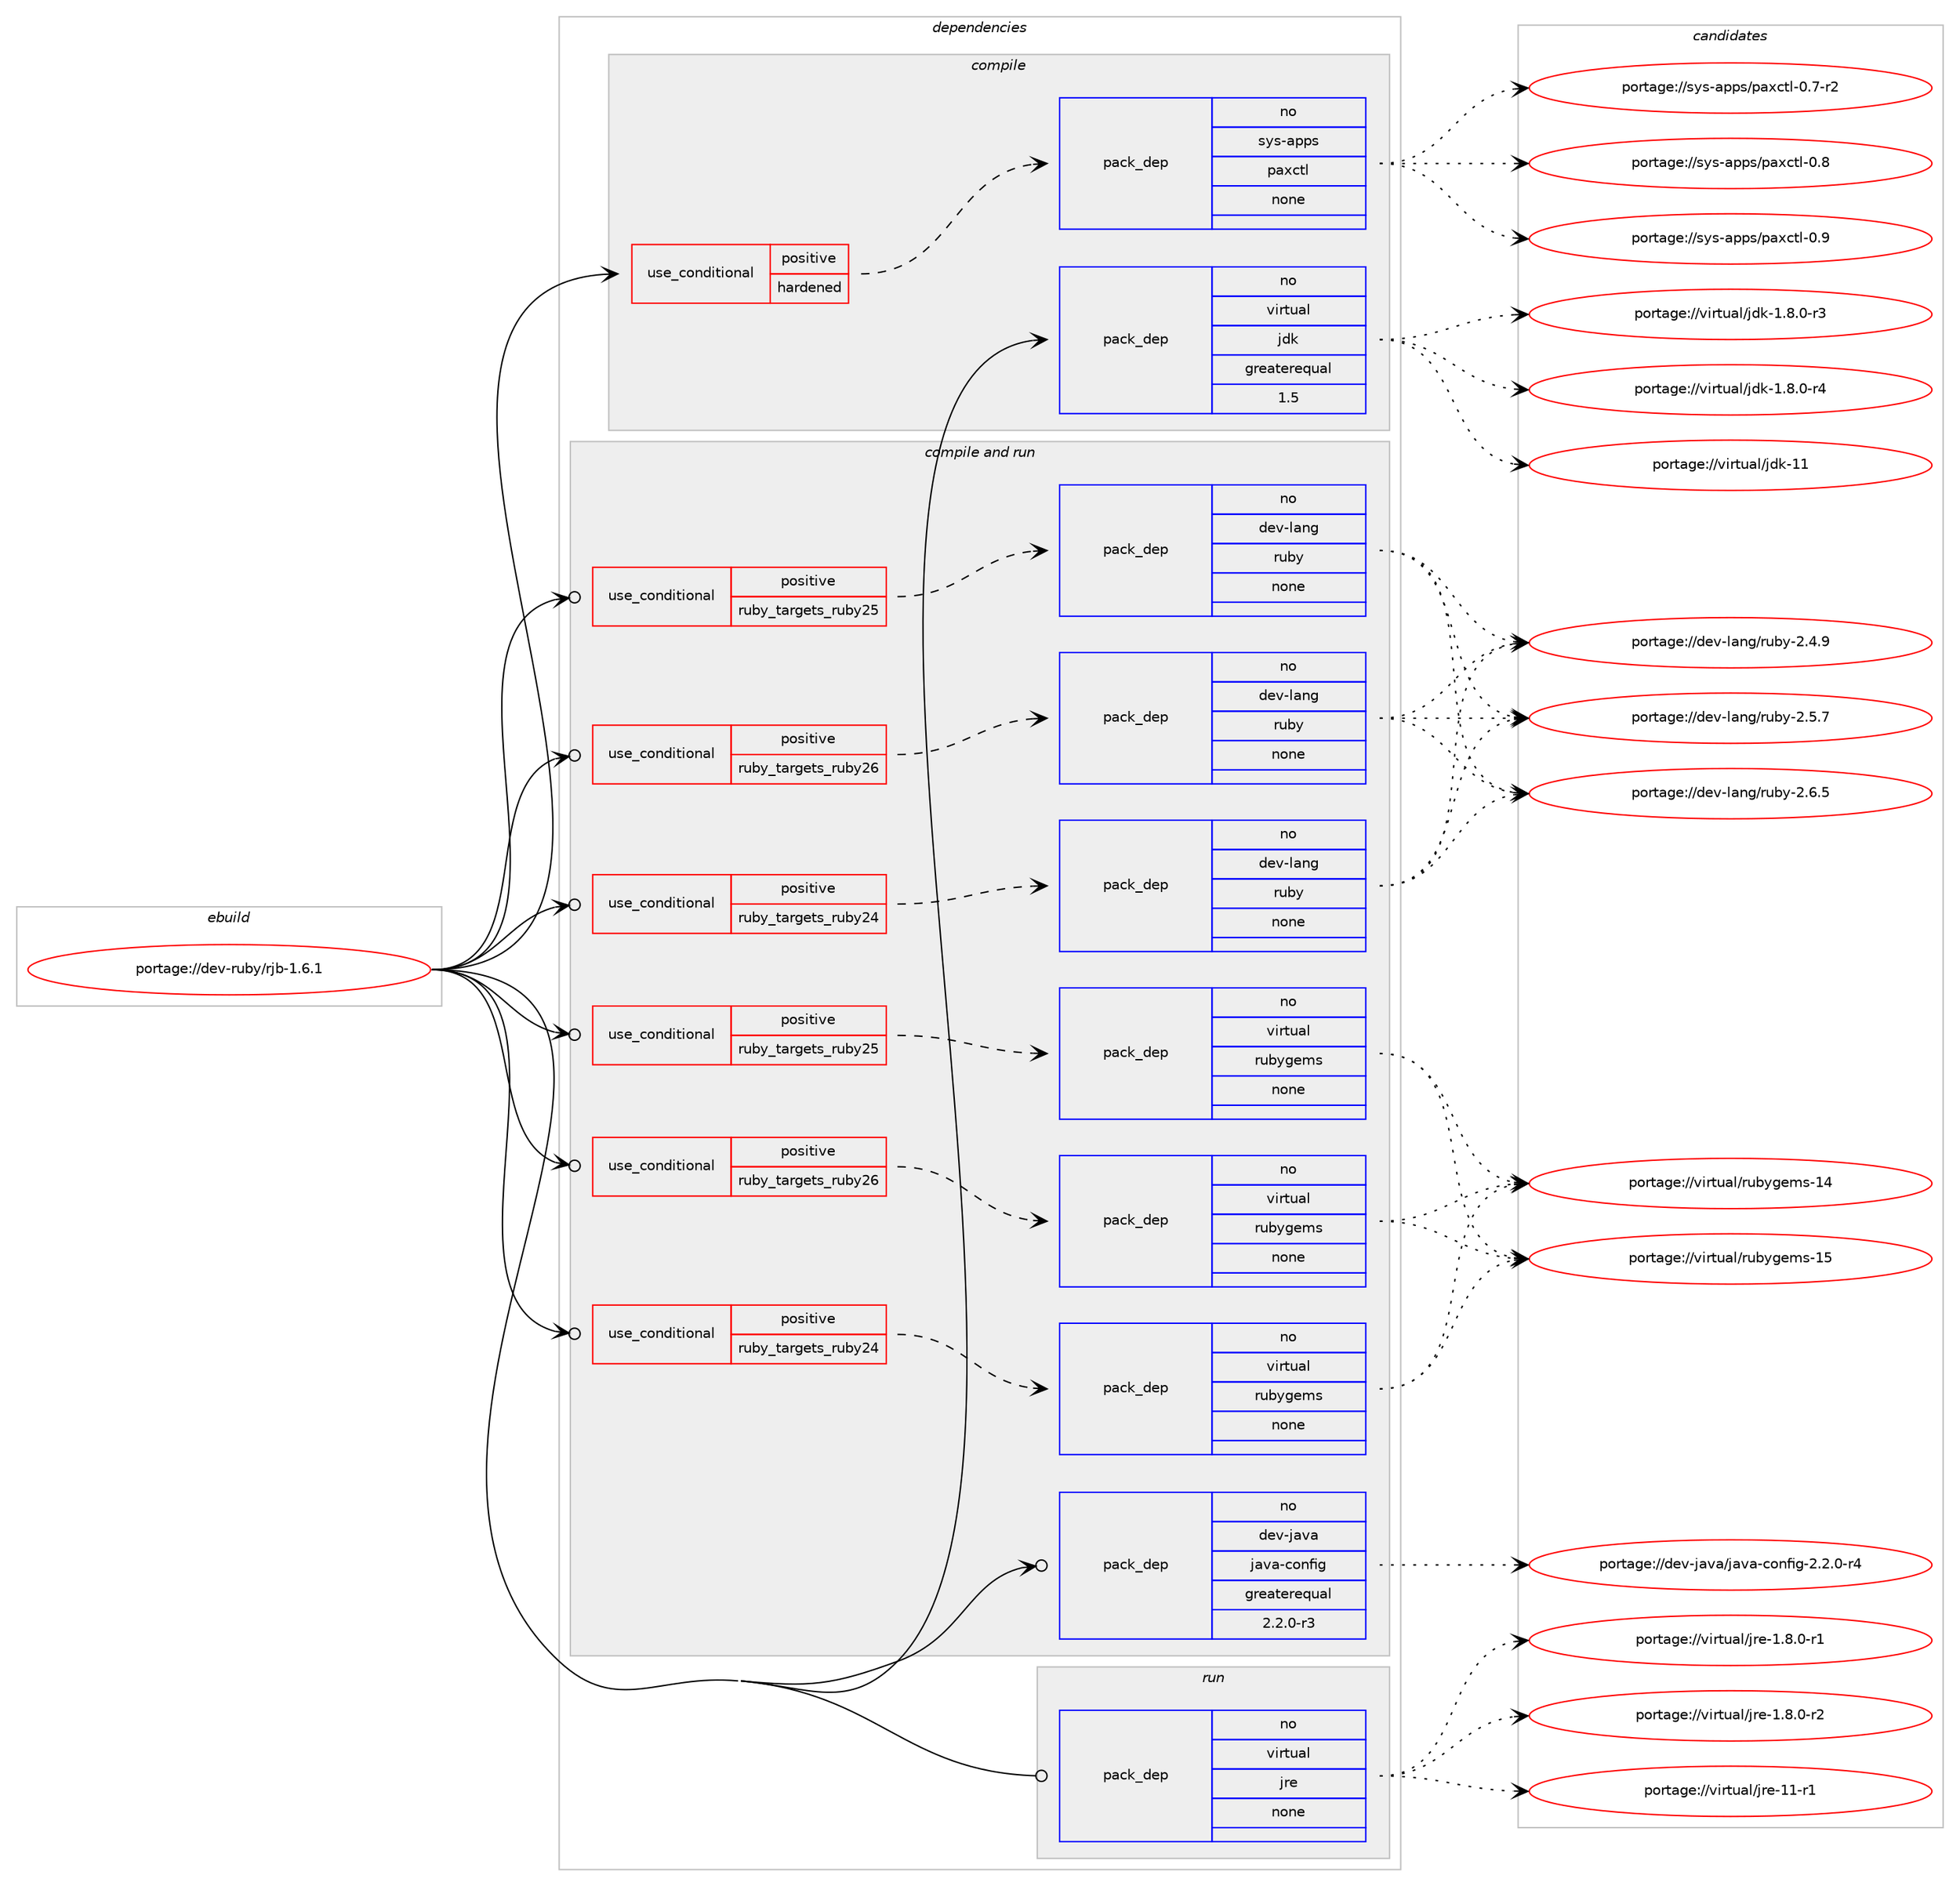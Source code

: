 digraph prolog {

# *************
# Graph options
# *************

newrank=true;
concentrate=true;
compound=true;
graph [rankdir=LR,fontname=Helvetica,fontsize=10,ranksep=1.5];#, ranksep=2.5, nodesep=0.2];
edge  [arrowhead=vee];
node  [fontname=Helvetica,fontsize=10];

# **********
# The ebuild
# **********

subgraph cluster_leftcol {
color=gray;
rank=same;
label=<<i>ebuild</i>>;
id [label="portage://dev-ruby/rjb-1.6.1", color=red, width=4, href="../dev-ruby/rjb-1.6.1.svg"];
}

# ****************
# The dependencies
# ****************

subgraph cluster_midcol {
color=gray;
label=<<i>dependencies</i>>;
subgraph cluster_compile {
fillcolor="#eeeeee";
style=filled;
label=<<i>compile</i>>;
subgraph cond62044 {
dependency240179 [label=<<TABLE BORDER="0" CELLBORDER="1" CELLSPACING="0" CELLPADDING="4"><TR><TD ROWSPAN="3" CELLPADDING="10">use_conditional</TD></TR><TR><TD>positive</TD></TR><TR><TD>hardened</TD></TR></TABLE>>, shape=none, color=red];
subgraph pack174592 {
dependency240180 [label=<<TABLE BORDER="0" CELLBORDER="1" CELLSPACING="0" CELLPADDING="4" WIDTH="220"><TR><TD ROWSPAN="6" CELLPADDING="30">pack_dep</TD></TR><TR><TD WIDTH="110">no</TD></TR><TR><TD>sys-apps</TD></TR><TR><TD>paxctl</TD></TR><TR><TD>none</TD></TR><TR><TD></TD></TR></TABLE>>, shape=none, color=blue];
}
dependency240179:e -> dependency240180:w [weight=20,style="dashed",arrowhead="vee"];
}
id:e -> dependency240179:w [weight=20,style="solid",arrowhead="vee"];
subgraph pack174593 {
dependency240181 [label=<<TABLE BORDER="0" CELLBORDER="1" CELLSPACING="0" CELLPADDING="4" WIDTH="220"><TR><TD ROWSPAN="6" CELLPADDING="30">pack_dep</TD></TR><TR><TD WIDTH="110">no</TD></TR><TR><TD>virtual</TD></TR><TR><TD>jdk</TD></TR><TR><TD>greaterequal</TD></TR><TR><TD>1.5</TD></TR></TABLE>>, shape=none, color=blue];
}
id:e -> dependency240181:w [weight=20,style="solid",arrowhead="vee"];
}
subgraph cluster_compileandrun {
fillcolor="#eeeeee";
style=filled;
label=<<i>compile and run</i>>;
subgraph cond62045 {
dependency240182 [label=<<TABLE BORDER="0" CELLBORDER="1" CELLSPACING="0" CELLPADDING="4"><TR><TD ROWSPAN="3" CELLPADDING="10">use_conditional</TD></TR><TR><TD>positive</TD></TR><TR><TD>ruby_targets_ruby24</TD></TR></TABLE>>, shape=none, color=red];
subgraph pack174594 {
dependency240183 [label=<<TABLE BORDER="0" CELLBORDER="1" CELLSPACING="0" CELLPADDING="4" WIDTH="220"><TR><TD ROWSPAN="6" CELLPADDING="30">pack_dep</TD></TR><TR><TD WIDTH="110">no</TD></TR><TR><TD>dev-lang</TD></TR><TR><TD>ruby</TD></TR><TR><TD>none</TD></TR><TR><TD></TD></TR></TABLE>>, shape=none, color=blue];
}
dependency240182:e -> dependency240183:w [weight=20,style="dashed",arrowhead="vee"];
}
id:e -> dependency240182:w [weight=20,style="solid",arrowhead="odotvee"];
subgraph cond62046 {
dependency240184 [label=<<TABLE BORDER="0" CELLBORDER="1" CELLSPACING="0" CELLPADDING="4"><TR><TD ROWSPAN="3" CELLPADDING="10">use_conditional</TD></TR><TR><TD>positive</TD></TR><TR><TD>ruby_targets_ruby24</TD></TR></TABLE>>, shape=none, color=red];
subgraph pack174595 {
dependency240185 [label=<<TABLE BORDER="0" CELLBORDER="1" CELLSPACING="0" CELLPADDING="4" WIDTH="220"><TR><TD ROWSPAN="6" CELLPADDING="30">pack_dep</TD></TR><TR><TD WIDTH="110">no</TD></TR><TR><TD>virtual</TD></TR><TR><TD>rubygems</TD></TR><TR><TD>none</TD></TR><TR><TD></TD></TR></TABLE>>, shape=none, color=blue];
}
dependency240184:e -> dependency240185:w [weight=20,style="dashed",arrowhead="vee"];
}
id:e -> dependency240184:w [weight=20,style="solid",arrowhead="odotvee"];
subgraph cond62047 {
dependency240186 [label=<<TABLE BORDER="0" CELLBORDER="1" CELLSPACING="0" CELLPADDING="4"><TR><TD ROWSPAN="3" CELLPADDING="10">use_conditional</TD></TR><TR><TD>positive</TD></TR><TR><TD>ruby_targets_ruby25</TD></TR></TABLE>>, shape=none, color=red];
subgraph pack174596 {
dependency240187 [label=<<TABLE BORDER="0" CELLBORDER="1" CELLSPACING="0" CELLPADDING="4" WIDTH="220"><TR><TD ROWSPAN="6" CELLPADDING="30">pack_dep</TD></TR><TR><TD WIDTH="110">no</TD></TR><TR><TD>dev-lang</TD></TR><TR><TD>ruby</TD></TR><TR><TD>none</TD></TR><TR><TD></TD></TR></TABLE>>, shape=none, color=blue];
}
dependency240186:e -> dependency240187:w [weight=20,style="dashed",arrowhead="vee"];
}
id:e -> dependency240186:w [weight=20,style="solid",arrowhead="odotvee"];
subgraph cond62048 {
dependency240188 [label=<<TABLE BORDER="0" CELLBORDER="1" CELLSPACING="0" CELLPADDING="4"><TR><TD ROWSPAN="3" CELLPADDING="10">use_conditional</TD></TR><TR><TD>positive</TD></TR><TR><TD>ruby_targets_ruby25</TD></TR></TABLE>>, shape=none, color=red];
subgraph pack174597 {
dependency240189 [label=<<TABLE BORDER="0" CELLBORDER="1" CELLSPACING="0" CELLPADDING="4" WIDTH="220"><TR><TD ROWSPAN="6" CELLPADDING="30">pack_dep</TD></TR><TR><TD WIDTH="110">no</TD></TR><TR><TD>virtual</TD></TR><TR><TD>rubygems</TD></TR><TR><TD>none</TD></TR><TR><TD></TD></TR></TABLE>>, shape=none, color=blue];
}
dependency240188:e -> dependency240189:w [weight=20,style="dashed",arrowhead="vee"];
}
id:e -> dependency240188:w [weight=20,style="solid",arrowhead="odotvee"];
subgraph cond62049 {
dependency240190 [label=<<TABLE BORDER="0" CELLBORDER="1" CELLSPACING="0" CELLPADDING="4"><TR><TD ROWSPAN="3" CELLPADDING="10">use_conditional</TD></TR><TR><TD>positive</TD></TR><TR><TD>ruby_targets_ruby26</TD></TR></TABLE>>, shape=none, color=red];
subgraph pack174598 {
dependency240191 [label=<<TABLE BORDER="0" CELLBORDER="1" CELLSPACING="0" CELLPADDING="4" WIDTH="220"><TR><TD ROWSPAN="6" CELLPADDING="30">pack_dep</TD></TR><TR><TD WIDTH="110">no</TD></TR><TR><TD>dev-lang</TD></TR><TR><TD>ruby</TD></TR><TR><TD>none</TD></TR><TR><TD></TD></TR></TABLE>>, shape=none, color=blue];
}
dependency240190:e -> dependency240191:w [weight=20,style="dashed",arrowhead="vee"];
}
id:e -> dependency240190:w [weight=20,style="solid",arrowhead="odotvee"];
subgraph cond62050 {
dependency240192 [label=<<TABLE BORDER="0" CELLBORDER="1" CELLSPACING="0" CELLPADDING="4"><TR><TD ROWSPAN="3" CELLPADDING="10">use_conditional</TD></TR><TR><TD>positive</TD></TR><TR><TD>ruby_targets_ruby26</TD></TR></TABLE>>, shape=none, color=red];
subgraph pack174599 {
dependency240193 [label=<<TABLE BORDER="0" CELLBORDER="1" CELLSPACING="0" CELLPADDING="4" WIDTH="220"><TR><TD ROWSPAN="6" CELLPADDING="30">pack_dep</TD></TR><TR><TD WIDTH="110">no</TD></TR><TR><TD>virtual</TD></TR><TR><TD>rubygems</TD></TR><TR><TD>none</TD></TR><TR><TD></TD></TR></TABLE>>, shape=none, color=blue];
}
dependency240192:e -> dependency240193:w [weight=20,style="dashed",arrowhead="vee"];
}
id:e -> dependency240192:w [weight=20,style="solid",arrowhead="odotvee"];
subgraph pack174600 {
dependency240194 [label=<<TABLE BORDER="0" CELLBORDER="1" CELLSPACING="0" CELLPADDING="4" WIDTH="220"><TR><TD ROWSPAN="6" CELLPADDING="30">pack_dep</TD></TR><TR><TD WIDTH="110">no</TD></TR><TR><TD>dev-java</TD></TR><TR><TD>java-config</TD></TR><TR><TD>greaterequal</TD></TR><TR><TD>2.2.0-r3</TD></TR></TABLE>>, shape=none, color=blue];
}
id:e -> dependency240194:w [weight=20,style="solid",arrowhead="odotvee"];
}
subgraph cluster_run {
fillcolor="#eeeeee";
style=filled;
label=<<i>run</i>>;
subgraph pack174601 {
dependency240195 [label=<<TABLE BORDER="0" CELLBORDER="1" CELLSPACING="0" CELLPADDING="4" WIDTH="220"><TR><TD ROWSPAN="6" CELLPADDING="30">pack_dep</TD></TR><TR><TD WIDTH="110">no</TD></TR><TR><TD>virtual</TD></TR><TR><TD>jre</TD></TR><TR><TD>none</TD></TR><TR><TD></TD></TR></TABLE>>, shape=none, color=blue];
}
id:e -> dependency240195:w [weight=20,style="solid",arrowhead="odot"];
}
}

# **************
# The candidates
# **************

subgraph cluster_choices {
rank=same;
color=gray;
label=<<i>candidates</i>>;

subgraph choice174592 {
color=black;
nodesep=1;
choiceportage1151211154597112112115471129712099116108454846554511450 [label="portage://sys-apps/paxctl-0.7-r2", color=red, width=4,href="../sys-apps/paxctl-0.7-r2.svg"];
choiceportage115121115459711211211547112971209911610845484656 [label="portage://sys-apps/paxctl-0.8", color=red, width=4,href="../sys-apps/paxctl-0.8.svg"];
choiceportage115121115459711211211547112971209911610845484657 [label="portage://sys-apps/paxctl-0.9", color=red, width=4,href="../sys-apps/paxctl-0.9.svg"];
dependency240180:e -> choiceportage1151211154597112112115471129712099116108454846554511450:w [style=dotted,weight="100"];
dependency240180:e -> choiceportage115121115459711211211547112971209911610845484656:w [style=dotted,weight="100"];
dependency240180:e -> choiceportage115121115459711211211547112971209911610845484657:w [style=dotted,weight="100"];
}
subgraph choice174593 {
color=black;
nodesep=1;
choiceportage11810511411611797108471061001074549465646484511451 [label="portage://virtual/jdk-1.8.0-r3", color=red, width=4,href="../virtual/jdk-1.8.0-r3.svg"];
choiceportage11810511411611797108471061001074549465646484511452 [label="portage://virtual/jdk-1.8.0-r4", color=red, width=4,href="../virtual/jdk-1.8.0-r4.svg"];
choiceportage1181051141161179710847106100107454949 [label="portage://virtual/jdk-11", color=red, width=4,href="../virtual/jdk-11.svg"];
dependency240181:e -> choiceportage11810511411611797108471061001074549465646484511451:w [style=dotted,weight="100"];
dependency240181:e -> choiceportage11810511411611797108471061001074549465646484511452:w [style=dotted,weight="100"];
dependency240181:e -> choiceportage1181051141161179710847106100107454949:w [style=dotted,weight="100"];
}
subgraph choice174594 {
color=black;
nodesep=1;
choiceportage10010111845108971101034711411798121455046524657 [label="portage://dev-lang/ruby-2.4.9", color=red, width=4,href="../dev-lang/ruby-2.4.9.svg"];
choiceportage10010111845108971101034711411798121455046534655 [label="portage://dev-lang/ruby-2.5.7", color=red, width=4,href="../dev-lang/ruby-2.5.7.svg"];
choiceportage10010111845108971101034711411798121455046544653 [label="portage://dev-lang/ruby-2.6.5", color=red, width=4,href="../dev-lang/ruby-2.6.5.svg"];
dependency240183:e -> choiceportage10010111845108971101034711411798121455046524657:w [style=dotted,weight="100"];
dependency240183:e -> choiceportage10010111845108971101034711411798121455046534655:w [style=dotted,weight="100"];
dependency240183:e -> choiceportage10010111845108971101034711411798121455046544653:w [style=dotted,weight="100"];
}
subgraph choice174595 {
color=black;
nodesep=1;
choiceportage118105114116117971084711411798121103101109115454952 [label="portage://virtual/rubygems-14", color=red, width=4,href="../virtual/rubygems-14.svg"];
choiceportage118105114116117971084711411798121103101109115454953 [label="portage://virtual/rubygems-15", color=red, width=4,href="../virtual/rubygems-15.svg"];
dependency240185:e -> choiceportage118105114116117971084711411798121103101109115454952:w [style=dotted,weight="100"];
dependency240185:e -> choiceportage118105114116117971084711411798121103101109115454953:w [style=dotted,weight="100"];
}
subgraph choice174596 {
color=black;
nodesep=1;
choiceportage10010111845108971101034711411798121455046524657 [label="portage://dev-lang/ruby-2.4.9", color=red, width=4,href="../dev-lang/ruby-2.4.9.svg"];
choiceportage10010111845108971101034711411798121455046534655 [label="portage://dev-lang/ruby-2.5.7", color=red, width=4,href="../dev-lang/ruby-2.5.7.svg"];
choiceportage10010111845108971101034711411798121455046544653 [label="portage://dev-lang/ruby-2.6.5", color=red, width=4,href="../dev-lang/ruby-2.6.5.svg"];
dependency240187:e -> choiceportage10010111845108971101034711411798121455046524657:w [style=dotted,weight="100"];
dependency240187:e -> choiceportage10010111845108971101034711411798121455046534655:w [style=dotted,weight="100"];
dependency240187:e -> choiceportage10010111845108971101034711411798121455046544653:w [style=dotted,weight="100"];
}
subgraph choice174597 {
color=black;
nodesep=1;
choiceportage118105114116117971084711411798121103101109115454952 [label="portage://virtual/rubygems-14", color=red, width=4,href="../virtual/rubygems-14.svg"];
choiceportage118105114116117971084711411798121103101109115454953 [label="portage://virtual/rubygems-15", color=red, width=4,href="../virtual/rubygems-15.svg"];
dependency240189:e -> choiceportage118105114116117971084711411798121103101109115454952:w [style=dotted,weight="100"];
dependency240189:e -> choiceportage118105114116117971084711411798121103101109115454953:w [style=dotted,weight="100"];
}
subgraph choice174598 {
color=black;
nodesep=1;
choiceportage10010111845108971101034711411798121455046524657 [label="portage://dev-lang/ruby-2.4.9", color=red, width=4,href="../dev-lang/ruby-2.4.9.svg"];
choiceportage10010111845108971101034711411798121455046534655 [label="portage://dev-lang/ruby-2.5.7", color=red, width=4,href="../dev-lang/ruby-2.5.7.svg"];
choiceportage10010111845108971101034711411798121455046544653 [label="portage://dev-lang/ruby-2.6.5", color=red, width=4,href="../dev-lang/ruby-2.6.5.svg"];
dependency240191:e -> choiceportage10010111845108971101034711411798121455046524657:w [style=dotted,weight="100"];
dependency240191:e -> choiceportage10010111845108971101034711411798121455046534655:w [style=dotted,weight="100"];
dependency240191:e -> choiceportage10010111845108971101034711411798121455046544653:w [style=dotted,weight="100"];
}
subgraph choice174599 {
color=black;
nodesep=1;
choiceportage118105114116117971084711411798121103101109115454952 [label="portage://virtual/rubygems-14", color=red, width=4,href="../virtual/rubygems-14.svg"];
choiceportage118105114116117971084711411798121103101109115454953 [label="portage://virtual/rubygems-15", color=red, width=4,href="../virtual/rubygems-15.svg"];
dependency240193:e -> choiceportage118105114116117971084711411798121103101109115454952:w [style=dotted,weight="100"];
dependency240193:e -> choiceportage118105114116117971084711411798121103101109115454953:w [style=dotted,weight="100"];
}
subgraph choice174600 {
color=black;
nodesep=1;
choiceportage10010111845106971189747106971189745991111101021051034550465046484511452 [label="portage://dev-java/java-config-2.2.0-r4", color=red, width=4,href="../dev-java/java-config-2.2.0-r4.svg"];
dependency240194:e -> choiceportage10010111845106971189747106971189745991111101021051034550465046484511452:w [style=dotted,weight="100"];
}
subgraph choice174601 {
color=black;
nodesep=1;
choiceportage11810511411611797108471061141014549465646484511449 [label="portage://virtual/jre-1.8.0-r1", color=red, width=4,href="../virtual/jre-1.8.0-r1.svg"];
choiceportage11810511411611797108471061141014549465646484511450 [label="portage://virtual/jre-1.8.0-r2", color=red, width=4,href="../virtual/jre-1.8.0-r2.svg"];
choiceportage11810511411611797108471061141014549494511449 [label="portage://virtual/jre-11-r1", color=red, width=4,href="../virtual/jre-11-r1.svg"];
dependency240195:e -> choiceportage11810511411611797108471061141014549465646484511449:w [style=dotted,weight="100"];
dependency240195:e -> choiceportage11810511411611797108471061141014549465646484511450:w [style=dotted,weight="100"];
dependency240195:e -> choiceportage11810511411611797108471061141014549494511449:w [style=dotted,weight="100"];
}
}

}
